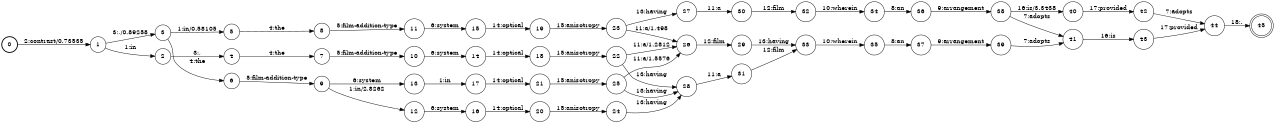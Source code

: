 digraph FST {
rankdir = LR;
size = "8.5,11";
label = "";
center = 1;
orientation = Portrait;
ranksep = "0.4";
nodesep = "0.25";
0 [label = "0", shape = circle, style = bold, fontsize = 14]
	0 -> 1 [label = "2:contrast/0.73535", fontsize = 14];
1 [label = "1", shape = circle, style = solid, fontsize = 14]
	1 -> 2 [label = "1:in", fontsize = 14];
	1 -> 3 [label = "3:,/0.89258", fontsize = 14];
2 [label = "2", shape = circle, style = solid, fontsize = 14]
	2 -> 4 [label = "3:,", fontsize = 14];
3 [label = "3", shape = circle, style = solid, fontsize = 14]
	3 -> 5 [label = "1:in/0.58105", fontsize = 14];
	3 -> 6 [label = "4:the", fontsize = 14];
4 [label = "4", shape = circle, style = solid, fontsize = 14]
	4 -> 7 [label = "4:the", fontsize = 14];
5 [label = "5", shape = circle, style = solid, fontsize = 14]
	5 -> 8 [label = "4:the", fontsize = 14];
6 [label = "6", shape = circle, style = solid, fontsize = 14]
	6 -> 9 [label = "5:film-addition-type", fontsize = 14];
7 [label = "7", shape = circle, style = solid, fontsize = 14]
	7 -> 10 [label = "5:film-addition-type", fontsize = 14];
8 [label = "8", shape = circle, style = solid, fontsize = 14]
	8 -> 11 [label = "5:film-addition-type", fontsize = 14];
9 [label = "9", shape = circle, style = solid, fontsize = 14]
	9 -> 12 [label = "1:in/2.8262", fontsize = 14];
	9 -> 13 [label = "6:system", fontsize = 14];
10 [label = "10", shape = circle, style = solid, fontsize = 14]
	10 -> 14 [label = "6:system", fontsize = 14];
11 [label = "11", shape = circle, style = solid, fontsize = 14]
	11 -> 15 [label = "6:system", fontsize = 14];
12 [label = "12", shape = circle, style = solid, fontsize = 14]
	12 -> 16 [label = "6:system", fontsize = 14];
13 [label = "13", shape = circle, style = solid, fontsize = 14]
	13 -> 17 [label = "1:in", fontsize = 14];
14 [label = "14", shape = circle, style = solid, fontsize = 14]
	14 -> 18 [label = "14:optical", fontsize = 14];
15 [label = "15", shape = circle, style = solid, fontsize = 14]
	15 -> 19 [label = "14:optical", fontsize = 14];
16 [label = "16", shape = circle, style = solid, fontsize = 14]
	16 -> 20 [label = "14:optical", fontsize = 14];
17 [label = "17", shape = circle, style = solid, fontsize = 14]
	17 -> 21 [label = "14:optical", fontsize = 14];
18 [label = "18", shape = circle, style = solid, fontsize = 14]
	18 -> 22 [label = "15:anisotropy", fontsize = 14];
19 [label = "19", shape = circle, style = solid, fontsize = 14]
	19 -> 23 [label = "15:anisotropy", fontsize = 14];
20 [label = "20", shape = circle, style = solid, fontsize = 14]
	20 -> 24 [label = "15:anisotropy", fontsize = 14];
21 [label = "21", shape = circle, style = solid, fontsize = 14]
	21 -> 25 [label = "15:anisotropy", fontsize = 14];
22 [label = "22", shape = circle, style = solid, fontsize = 14]
	22 -> 26 [label = "11:a/1.2812", fontsize = 14];
	22 -> 28 [label = "13:having", fontsize = 14];
23 [label = "23", shape = circle, style = solid, fontsize = 14]
	23 -> 26 [label = "11:a/1.498", fontsize = 14];
	23 -> 27 [label = "13:having", fontsize = 14];
24 [label = "24", shape = circle, style = solid, fontsize = 14]
	24 -> 28 [label = "13:having", fontsize = 14];
25 [label = "25", shape = circle, style = solid, fontsize = 14]
	25 -> 26 [label = "11:a/1.5576", fontsize = 14];
	25 -> 28 [label = "13:having", fontsize = 14];
26 [label = "26", shape = circle, style = solid, fontsize = 14]
	26 -> 29 [label = "12:film", fontsize = 14];
27 [label = "27", shape = circle, style = solid, fontsize = 14]
	27 -> 30 [label = "11:a", fontsize = 14];
28 [label = "28", shape = circle, style = solid, fontsize = 14]
	28 -> 31 [label = "11:a", fontsize = 14];
29 [label = "29", shape = circle, style = solid, fontsize = 14]
	29 -> 33 [label = "13:having", fontsize = 14];
30 [label = "30", shape = circle, style = solid, fontsize = 14]
	30 -> 32 [label = "12:film", fontsize = 14];
31 [label = "31", shape = circle, style = solid, fontsize = 14]
	31 -> 33 [label = "12:film", fontsize = 14];
32 [label = "32", shape = circle, style = solid, fontsize = 14]
	32 -> 34 [label = "10:wherein", fontsize = 14];
33 [label = "33", shape = circle, style = solid, fontsize = 14]
	33 -> 35 [label = "10:wherein", fontsize = 14];
34 [label = "34", shape = circle, style = solid, fontsize = 14]
	34 -> 36 [label = "8:an", fontsize = 14];
35 [label = "35", shape = circle, style = solid, fontsize = 14]
	35 -> 37 [label = "8:an", fontsize = 14];
36 [label = "36", shape = circle, style = solid, fontsize = 14]
	36 -> 38 [label = "9:arrangement", fontsize = 14];
37 [label = "37", shape = circle, style = solid, fontsize = 14]
	37 -> 39 [label = "9:arrangement", fontsize = 14];
38 [label = "38", shape = circle, style = solid, fontsize = 14]
	38 -> 41 [label = "7:adopts", fontsize = 14];
	38 -> 40 [label = "16:is/3.3438", fontsize = 14];
39 [label = "39", shape = circle, style = solid, fontsize = 14]
	39 -> 41 [label = "7:adopts", fontsize = 14];
40 [label = "40", shape = circle, style = solid, fontsize = 14]
	40 -> 42 [label = "17:provided", fontsize = 14];
41 [label = "41", shape = circle, style = solid, fontsize = 14]
	41 -> 43 [label = "16:is", fontsize = 14];
42 [label = "42", shape = circle, style = solid, fontsize = 14]
	42 -> 44 [label = "7:adopts", fontsize = 14];
43 [label = "43", shape = circle, style = solid, fontsize = 14]
	43 -> 44 [label = "17:provided", fontsize = 14];
44 [label = "44", shape = circle, style = solid, fontsize = 14]
	44 -> 45 [label = "18:.", fontsize = 14];
45 [label = "45", shape = doublecircle, style = solid, fontsize = 14]
}

